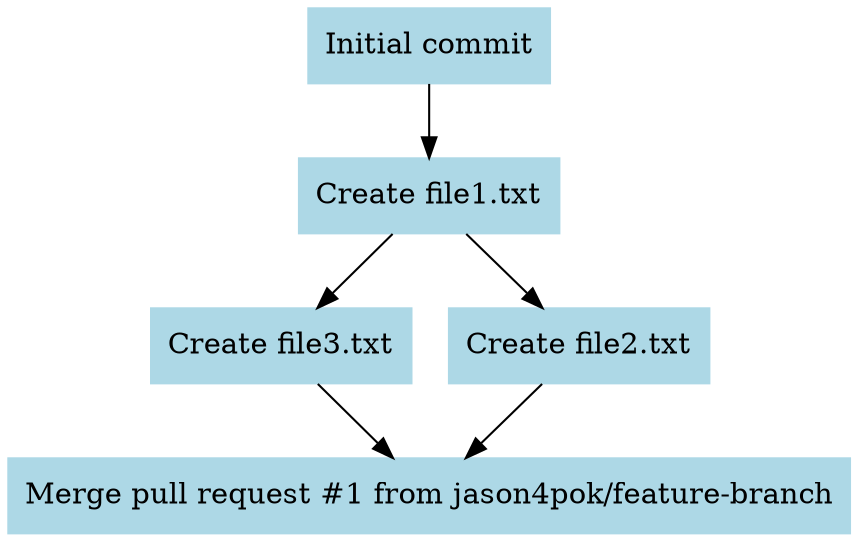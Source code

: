 digraph G {
    graph [rankdir=TB];
    node [shape=box, style=filled, color=lightblue];
    "8a8cd851df77dd6ec64f1bf1657c12e6569272a6" [label="Merge pull request #1 from jason4pok/feature-branch"];
    "4e124ebd5736f858cac14010897fef894d6b9c6d" -> "8a8cd851df77dd6ec64f1bf1657c12e6569272a6";
    "417b7df7f83a9e436206cf1d5cf94aff589f9d23" -> "8a8cd851df77dd6ec64f1bf1657c12e6569272a6";
    "4e124ebd5736f858cac14010897fef894d6b9c6d" [label="Create file3.txt"];
    "93776d54d4f23a3113a805a0bffebae2c155e491" -> "4e124ebd5736f858cac14010897fef894d6b9c6d";
    "417b7df7f83a9e436206cf1d5cf94aff589f9d23" [label="Create file2.txt"];
    "93776d54d4f23a3113a805a0bffebae2c155e491" -> "417b7df7f83a9e436206cf1d5cf94aff589f9d23";
    "93776d54d4f23a3113a805a0bffebae2c155e491" [label="Create file1.txt"];
    "014d92c22643aca02c6682a33819ece2e6093067" -> "93776d54d4f23a3113a805a0bffebae2c155e491";
    "014d92c22643aca02c6682a33819ece2e6093067" [label="Initial commit"];
}
